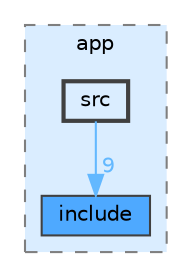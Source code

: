 digraph "C:/Users/Muddyblack/Downloads/MetaDataEditorCpp/src/app/src"
{
 // LATEX_PDF_SIZE
  bgcolor="transparent";
  edge [fontname=Helvetica,fontsize=10,labelfontname=Helvetica,labelfontsize=10];
  node [fontname=Helvetica,fontsize=10,shape=box,height=0.2,width=0.4];
  compound=true
  subgraph clusterdir_5194e5fea318fda12687127c23f8aba1 {
    graph [ bgcolor="#daedff", pencolor="grey50", label="app", fontname=Helvetica,fontsize=10 style="filled,dashed", URL="dir_5194e5fea318fda12687127c23f8aba1.html",tooltip=""]
  dir_7c2f2d2d99654f8da238c9d6523cfb31 [label="include", fillcolor="#4ea9ff", color="grey25", style="filled", URL="dir_7c2f2d2d99654f8da238c9d6523cfb31.html",tooltip=""];
  dir_2fc95bd087e09d964df8e9d0b1c0661a [label="src", fillcolor="#daedff", color="grey25", style="filled,bold", URL="dir_2fc95bd087e09d964df8e9d0b1c0661a.html",tooltip=""];
  }
  dir_2fc95bd087e09d964df8e9d0b1c0661a->dir_7c2f2d2d99654f8da238c9d6523cfb31 [headlabel="9", labeldistance=1.5 headhref="dir_000003_000001.html" color="steelblue1" fontcolor="steelblue1"];
}
